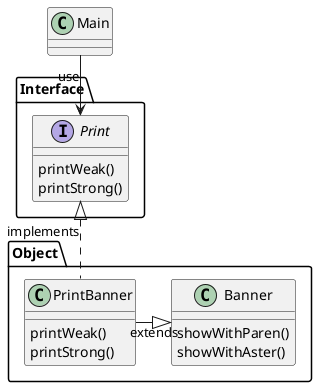 @startuml

skinparam Linetype ortho
top to bottom direction

class Main

package Interface {
    interface Print {
        printWeak()
        printStrong()
    }
}

Main -down-> Print : use

package Object {
    class PrintBanner {
        printWeak()
        printStrong()
    }

    class Banner {
        showWithParen()
        showWithAster()
    }
}

Print <|.. PrintBanner : implements
PrintBanner -right-|> Banner : extends

@enduml
